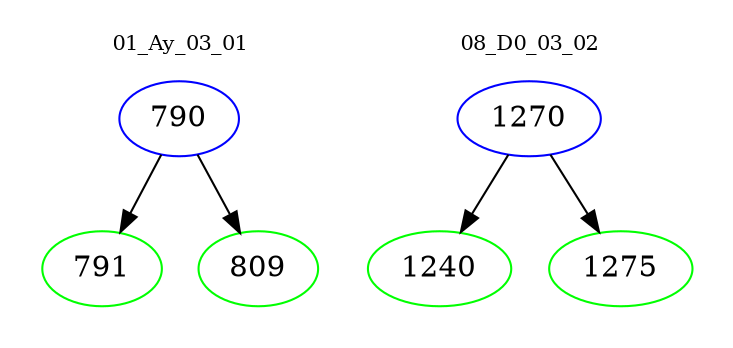 digraph{
subgraph cluster_0 {
color = white
label = "01_Ay_03_01";
fontsize=10;
T0_790 [label="790", color="blue"]
T0_790 -> T0_791 [color="black"]
T0_791 [label="791", color="green"]
T0_790 -> T0_809 [color="black"]
T0_809 [label="809", color="green"]
}
subgraph cluster_1 {
color = white
label = "08_D0_03_02";
fontsize=10;
T1_1270 [label="1270", color="blue"]
T1_1270 -> T1_1240 [color="black"]
T1_1240 [label="1240", color="green"]
T1_1270 -> T1_1275 [color="black"]
T1_1275 [label="1275", color="green"]
}
}
